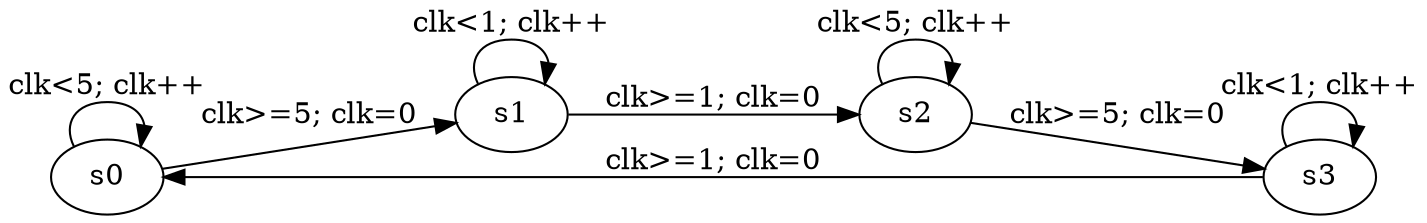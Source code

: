 digraph G {
  rankdir=LR;
  s0[];
  s1[];
  s2[];
  s3[];
  s0 -> s0[label="clk<5; clk++"];
  s0 -> s1[label="clk>=5; clk=0"];
  s1 -> s1[label="clk<1; clk++"];
  s1 -> s2[label="clk>=1; clk=0"];
  s2 -> s2[label="clk<5; clk++"];
  s2 -> s3[label="clk>=5; clk=0"];
  s3 -> s3[label="clk<1; clk++"];
  s3 -> s0[label="clk>=1; clk=0"];
}
